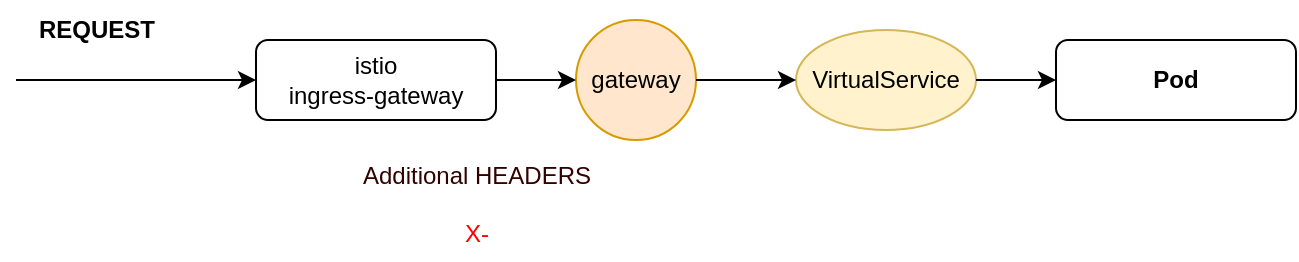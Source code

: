 <mxfile version="24.0.4" type="device">
  <diagram name="headers" id="EWM5IC-Daes-G60IeM8o">
    <mxGraphModel dx="1224" dy="896" grid="1" gridSize="10" guides="1" tooltips="1" connect="1" arrows="1" fold="1" page="1" pageScale="1" pageWidth="827" pageHeight="1169" math="0" shadow="0">
      <root>
        <mxCell id="0" />
        <mxCell id="1" parent="0" />
        <mxCell id="-6mO4ZOCNxwXCGXWgdcS-1" value="istio&lt;div&gt;ingress-gateway&lt;/div&gt;" style="rounded=1;whiteSpace=wrap;html=1;" vertex="1" parent="1">
          <mxGeometry x="240" y="360" width="120" height="40" as="geometry" />
        </mxCell>
        <mxCell id="-6mO4ZOCNxwXCGXWgdcS-2" value="gateway" style="ellipse;whiteSpace=wrap;html=1;aspect=fixed;fillColor=#ffe6cc;strokeColor=#d79b00;" vertex="1" parent="1">
          <mxGeometry x="400" y="350" width="60" height="60" as="geometry" />
        </mxCell>
        <mxCell id="-6mO4ZOCNxwXCGXWgdcS-4" value="Pod" style="rounded=1;whiteSpace=wrap;html=1;fontStyle=1" vertex="1" parent="1">
          <mxGeometry x="640" y="360" width="120" height="40" as="geometry" />
        </mxCell>
        <mxCell id="-6mO4ZOCNxwXCGXWgdcS-6" value="VirtualService" style="ellipse;whiteSpace=wrap;html=1;fillColor=#fff2cc;strokeColor=#d6b656;" vertex="1" parent="1">
          <mxGeometry x="510" y="355" width="90" height="50" as="geometry" />
        </mxCell>
        <mxCell id="-6mO4ZOCNxwXCGXWgdcS-7" value="" style="endArrow=classic;html=1;rounded=0;exitX=1;exitY=0.5;exitDx=0;exitDy=0;entryX=0;entryY=0.5;entryDx=0;entryDy=0;" edge="1" parent="1" source="-6mO4ZOCNxwXCGXWgdcS-1" target="-6mO4ZOCNxwXCGXWgdcS-2">
          <mxGeometry width="50" height="50" relative="1" as="geometry">
            <mxPoint x="390" y="480" as="sourcePoint" />
            <mxPoint x="440" y="430" as="targetPoint" />
          </mxGeometry>
        </mxCell>
        <mxCell id="-6mO4ZOCNxwXCGXWgdcS-8" value="" style="endArrow=classic;html=1;rounded=0;exitX=1;exitY=0.5;exitDx=0;exitDy=0;entryX=0;entryY=0.5;entryDx=0;entryDy=0;" edge="1" parent="1" source="-6mO4ZOCNxwXCGXWgdcS-2" target="-6mO4ZOCNxwXCGXWgdcS-6">
          <mxGeometry width="50" height="50" relative="1" as="geometry">
            <mxPoint x="290" y="390" as="sourcePoint" />
            <mxPoint x="410" y="390" as="targetPoint" />
          </mxGeometry>
        </mxCell>
        <mxCell id="-6mO4ZOCNxwXCGXWgdcS-9" value="" style="endArrow=classic;html=1;rounded=0;exitX=1;exitY=0.5;exitDx=0;exitDy=0;entryX=0;entryY=0.5;entryDx=0;entryDy=0;" edge="1" parent="1" source="-6mO4ZOCNxwXCGXWgdcS-6" target="-6mO4ZOCNxwXCGXWgdcS-4">
          <mxGeometry width="50" height="50" relative="1" as="geometry">
            <mxPoint x="300" y="400" as="sourcePoint" />
            <mxPoint x="420" y="400" as="targetPoint" />
          </mxGeometry>
        </mxCell>
        <mxCell id="-6mO4ZOCNxwXCGXWgdcS-10" value="" style="endArrow=classic;html=1;rounded=0;entryX=0;entryY=0.5;entryDx=0;entryDy=0;" edge="1" parent="1" target="-6mO4ZOCNxwXCGXWgdcS-1">
          <mxGeometry width="50" height="50" relative="1" as="geometry">
            <mxPoint x="120" y="380" as="sourcePoint" />
            <mxPoint x="440" y="430" as="targetPoint" />
          </mxGeometry>
        </mxCell>
        <mxCell id="-6mO4ZOCNxwXCGXWgdcS-11" value="REQUEST" style="text;html=1;align=center;verticalAlign=middle;resizable=0;points=[];autosize=1;strokeColor=none;fillColor=none;fontStyle=1" vertex="1" parent="1">
          <mxGeometry x="120" y="340" width="80" height="30" as="geometry" />
        </mxCell>
        <mxCell id="-6mO4ZOCNxwXCGXWgdcS-12" value="&lt;div&gt;&lt;font color=&quot;#330000&quot;&gt;&lt;br&gt;&lt;/font&gt;&lt;/div&gt;&lt;font color=&quot;#330000&quot;&gt;Additional HEADERS&lt;/font&gt;&lt;div&gt;&lt;br&gt;&lt;/div&gt;&lt;div&gt;X-&lt;/div&gt;" style="text;html=1;align=center;verticalAlign=middle;resizable=0;points=[];autosize=1;strokeColor=none;fillColor=none;fontColor=#FF0000;" vertex="1" parent="1">
          <mxGeometry x="280" y="400" width="140" height="70" as="geometry" />
        </mxCell>
      </root>
    </mxGraphModel>
  </diagram>
</mxfile>
